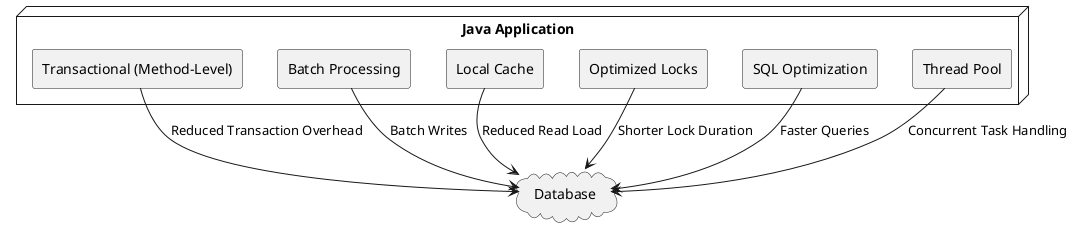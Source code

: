 @startuml
skinparam backgroundColor #FFFFFF

node "Java Application" {
    rectangle "Transactional (Method-Level)" as T
    rectangle "Batch Processing" as B
    rectangle "Local Cache" as C
    rectangle "Optimized Locks" as L
    rectangle "SQL Optimization" as S
    rectangle "Thread Pool" as TP
}
cloud "Database" as DB

T --> DB : Reduced Transaction Overhead
B --> DB : Batch Writes
C --> DB : Reduced Read Load
L --> DB : Shorter Lock Duration
S --> DB : Faster Queries
TP --> DB : Concurrent Task Handling

@enduml

@startuml
skinparam backgroundColor #FFFFFF

node "Java 应用程序" {
    rectangle "事务控制（方法级别）" as T
    rectangle "批量处理" as B
    rectangle "本地缓存" as C
    rectangle "优化锁机制" as L
    rectangle "SQL 优化" as S
    rectangle "线程池" as TP
}
database "数据库" as DB

T --> DB : 减少事务开销
B --> DB : 批量写入
C --> DB : 减少读取压力
L --> DB : 缩短锁定时间
S --> DB : 加速查询
TP --> DB : 并发任务处理

@enduml
